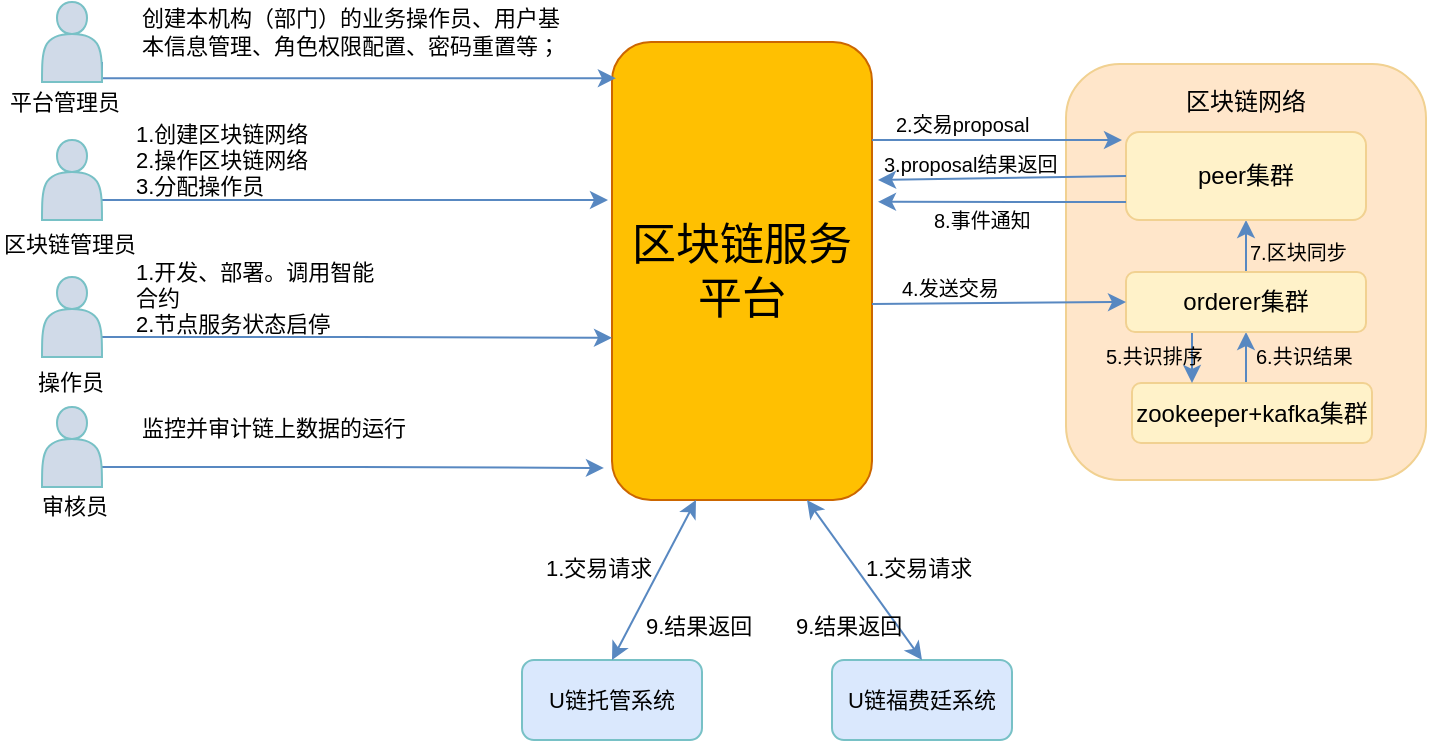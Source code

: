 <mxfile pages="1" version="11.2.3" type="github"><diagram id="iDARkXcZzcJDG8F0HFg4" name="Page-1"><mxGraphModel dx="946" dy="585" grid="1" gridSize="10" guides="1" tooltips="1" connect="1" arrows="1" fold="1" page="1" pageScale="1" pageWidth="2339" pageHeight="3300" math="0" shadow="0"><root><mxCell id="0"/><mxCell id="1" parent="0"/><mxCell id="z2rC9QvplmSaoAwjKpnh-2" value="区块链服务平台" style="rounded=1;whiteSpace=wrap;html=1;fillColor=#FFC001;fontSize=22;strokeColor=#CC6600;" vertex="1" parent="1"><mxGeometry x="350" y="81" width="130" height="229" as="geometry"/></mxCell><mxCell id="z2rC9QvplmSaoAwjKpnh-20" style="edgeStyle=orthogonalEdgeStyle;rounded=0;orthogonalLoop=1;jettySize=auto;html=1;exitX=1;exitY=0.75;exitDx=0;exitDy=0;fontSize=11;strokeColor=#5888C1;" edge="1" parent="1" source="z2rC9QvplmSaoAwjKpnh-15"><mxGeometry relative="1" as="geometry"><mxPoint x="348" y="160" as="targetPoint"/></mxGeometry></mxCell><mxCell id="z2rC9QvplmSaoAwjKpnh-15" value="" style="shape=actor;whiteSpace=wrap;html=1;fillColor=#D0DAE8;strokeColor=#78C1C6;" vertex="1" parent="1"><mxGeometry x="65" y="130" width="30" height="40" as="geometry"/></mxCell><mxCell id="z2rC9QvplmSaoAwjKpnh-8" value="平台管理员" style="text;html=1;resizable=0;points=[];autosize=1;align=left;verticalAlign=top;spacingTop=-4;fontSize=11;" vertex="1" parent="1"><mxGeometry x="47" y="102" width="80" height="20" as="geometry"/></mxCell><mxCell id="z2rC9QvplmSaoAwjKpnh-19" value="区块链管理员" style="text;html=1;resizable=0;points=[];autosize=1;align=left;verticalAlign=top;spacingTop=-4;fontSize=11;" vertex="1" parent="1"><mxGeometry x="44" y="173" width="80" height="10" as="geometry"/></mxCell><mxCell id="z2rC9QvplmSaoAwjKpnh-21" value="1.创建区块链网络&lt;br&gt;2.操作区块链网络&lt;br&gt;3.分配操作员" style="rounded=0;whiteSpace=wrap;html=1;fillColor=none;fontSize=11;align=left;strokeColor=none;" vertex="1" parent="1"><mxGeometry x="110" y="120" width="130" height="40" as="geometry"/></mxCell><mxCell id="z2rC9QvplmSaoAwjKpnh-33" style="edgeStyle=orthogonalEdgeStyle;rounded=0;orthogonalLoop=1;jettySize=auto;html=1;exitX=1;exitY=0.75;exitDx=0;exitDy=0;entryX=0.015;entryY=0.079;entryDx=0;entryDy=0;entryPerimeter=0;fontSize=11;strokeColor=#5888C1;" edge="1" parent="1" source="z2rC9QvplmSaoAwjKpnh-4" target="z2rC9QvplmSaoAwjKpnh-2"><mxGeometry relative="1" as="geometry"><Array as="points"><mxPoint x="95" y="99"/></Array></mxGeometry></mxCell><mxCell id="z2rC9QvplmSaoAwjKpnh-4" value="" style="shape=actor;whiteSpace=wrap;html=1;fillColor=#D0DAE8;strokeColor=#78C1C6;" vertex="1" parent="1"><mxGeometry x="65" y="61" width="30" height="40" as="geometry"/></mxCell><mxCell id="z2rC9QvplmSaoAwjKpnh-12" value="创建本机构（部门）的业务操作员、用户基本信息管理、角色权限配置、密码重置等；" style="rounded=0;whiteSpace=wrap;html=1;fontSize=11;strokeColor=none;fillColor=none;align=left;" vertex="1" parent="1"><mxGeometry x="112.5" y="61" width="220" height="30" as="geometry"/></mxCell><mxCell id="z2rC9QvplmSaoAwjKpnh-28" style="edgeStyle=orthogonalEdgeStyle;rounded=0;orthogonalLoop=1;jettySize=auto;html=1;exitX=1;exitY=0.75;exitDx=0;exitDy=0;entryX=0;entryY=0.646;entryDx=0;entryDy=0;entryPerimeter=0;fontSize=11;strokeColor=#5888C1;" edge="1" parent="1" source="z2rC9QvplmSaoAwjKpnh-24" target="z2rC9QvplmSaoAwjKpnh-2"><mxGeometry relative="1" as="geometry"/></mxCell><mxCell id="z2rC9QvplmSaoAwjKpnh-24" value="" style="shape=actor;whiteSpace=wrap;html=1;fillColor=#D0DAE8;strokeColor=#78C1C6;" vertex="1" parent="1"><mxGeometry x="65" y="198.5" width="30" height="40" as="geometry"/></mxCell><mxCell id="z2rC9QvplmSaoAwjKpnh-25" value="操作员" style="text;html=1;resizable=0;points=[];autosize=1;align=left;verticalAlign=top;spacingTop=-4;fontSize=11;" vertex="1" parent="1"><mxGeometry x="61" y="241.5" width="50" height="10" as="geometry"/></mxCell><mxCell id="z2rC9QvplmSaoAwjKpnh-26" value="1.开发、部署。调用智能合约&lt;br&gt;2.节点服务状态启停" style="rounded=0;whiteSpace=wrap;html=1;fillColor=none;fontSize=11;align=left;strokeColor=none;" vertex="1" parent="1"><mxGeometry x="110" y="188.5" width="130" height="40" as="geometry"/></mxCell><mxCell id="z2rC9QvplmSaoAwjKpnh-32" style="edgeStyle=orthogonalEdgeStyle;rounded=0;orthogonalLoop=1;jettySize=auto;html=1;exitX=1;exitY=0.75;exitDx=0;exitDy=0;entryX=-0.031;entryY=0.93;entryDx=0;entryDy=0;entryPerimeter=0;fontSize=11;strokeColor=#5888C1;" edge="1" parent="1" source="z2rC9QvplmSaoAwjKpnh-29" target="z2rC9QvplmSaoAwjKpnh-2"><mxGeometry relative="1" as="geometry"/></mxCell><mxCell id="z2rC9QvplmSaoAwjKpnh-29" value="" style="shape=actor;whiteSpace=wrap;html=1;fillColor=#D0DAE8;strokeColor=#78C1C6;" vertex="1" parent="1"><mxGeometry x="65" y="263.5" width="30" height="40" as="geometry"/></mxCell><mxCell id="z2rC9QvplmSaoAwjKpnh-30" value="审核员" style="text;html=1;resizable=0;points=[];autosize=1;align=left;verticalAlign=top;spacingTop=-4;fontSize=11;" vertex="1" parent="1"><mxGeometry x="63" y="303.5" width="50" height="10" as="geometry"/></mxCell><mxCell id="z2rC9QvplmSaoAwjKpnh-31" value="监控并审计链上数据的运行" style="rounded=0;whiteSpace=wrap;html=1;fillColor=none;fontSize=11;align=left;strokeColor=none;" vertex="1" parent="1"><mxGeometry x="113" y="254" width="147" height="40" as="geometry"/></mxCell><mxCell id="z2rC9QvplmSaoAwjKpnh-34" value="U链托管系统" style="rounded=1;whiteSpace=wrap;html=1;fillColor=#DAE8FD;fontSize=11;align=center;strokeColor=#78C1C6;" vertex="1" parent="1"><mxGeometry x="305" y="390" width="90" height="40" as="geometry"/></mxCell><mxCell id="z2rC9QvplmSaoAwjKpnh-35" value="U链福费廷系统" style="rounded=1;whiteSpace=wrap;html=1;fillColor=#DAE8FD;fontSize=11;align=center;strokeColor=#78C1C6;" vertex="1" parent="1"><mxGeometry x="460" y="390" width="90" height="40" as="geometry"/></mxCell><mxCell id="z2rC9QvplmSaoAwjKpnh-38" value="" style="endArrow=classic;startArrow=classic;html=1;fontSize=11;entryX=0.323;entryY=1;entryDx=0;entryDy=0;entryPerimeter=0;exitX=0.5;exitY=0;exitDx=0;exitDy=0;strokeColor=#5888C1;" edge="1" parent="1" source="z2rC9QvplmSaoAwjKpnh-34" target="z2rC9QvplmSaoAwjKpnh-2"><mxGeometry width="50" height="50" relative="1" as="geometry"><mxPoint x="350" y="380" as="sourcePoint"/><mxPoint x="400" y="330" as="targetPoint"/></mxGeometry></mxCell><mxCell id="z2rC9QvplmSaoAwjKpnh-39" value="1.交易请求" style="text;html=1;resizable=0;points=[];autosize=1;align=left;verticalAlign=top;spacingTop=-4;fontSize=11;" vertex="1" parent="1"><mxGeometry x="315" y="335" width="70" height="10" as="geometry"/></mxCell><mxCell id="z2rC9QvplmSaoAwjKpnh-40" value="9.结果返回" style="text;html=1;resizable=0;points=[];autosize=1;align=left;verticalAlign=top;spacingTop=-4;fontSize=11;" vertex="1" parent="1"><mxGeometry x="365" y="364" width="70" height="10" as="geometry"/></mxCell><mxCell id="z2rC9QvplmSaoAwjKpnh-41" value="" style="endArrow=classic;startArrow=classic;html=1;fontSize=11;entryX=0.75;entryY=1;entryDx=0;entryDy=0;exitX=0.5;exitY=0;exitDx=0;exitDy=0;strokeColor=#5888C1;" edge="1" parent="1" source="z2rC9QvplmSaoAwjKpnh-35" target="z2rC9QvplmSaoAwjKpnh-2"><mxGeometry width="50" height="50" relative="1" as="geometry"><mxPoint x="490" y="380" as="sourcePoint"/><mxPoint x="540" y="330" as="targetPoint"/></mxGeometry></mxCell><mxCell id="z2rC9QvplmSaoAwjKpnh-42" value="1.交易请求" style="text;html=1;resizable=0;points=[];autosize=1;align=left;verticalAlign=top;spacingTop=-4;fontSize=11;" vertex="1" parent="1"><mxGeometry x="475" y="335" width="70" height="10" as="geometry"/></mxCell><mxCell id="z2rC9QvplmSaoAwjKpnh-43" value="9.结果返回" style="text;html=1;resizable=0;points=[];autosize=1;align=left;verticalAlign=top;spacingTop=-4;fontSize=11;" vertex="1" parent="1"><mxGeometry x="440" y="364" width="70" height="10" as="geometry"/></mxCell><mxCell id="z2rC9QvplmSaoAwjKpnh-44" value="" style="rounded=1;whiteSpace=wrap;html=1;fillColor=#FFE6CA;fontSize=11;align=center;strokeColor=#F1D191;" vertex="1" parent="1"><mxGeometry x="577" y="92" width="180" height="208" as="geometry"/></mxCell><mxCell id="z2rC9QvplmSaoAwjKpnh-45" value="区块链网络" style="rounded=0;whiteSpace=wrap;html=1;fillColor=none;fontSize=12;align=center;strokeColor=none;" vertex="1" parent="1"><mxGeometry x="607" y="96" width="120" height="30" as="geometry"/></mxCell><mxCell id="z2rC9QvplmSaoAwjKpnh-73" style="edgeStyle=orthogonalEdgeStyle;rounded=0;orthogonalLoop=1;jettySize=auto;html=1;exitX=0.5;exitY=0;exitDx=0;exitDy=0;entryX=0.5;entryY=1;entryDx=0;entryDy=0;fontSize=10;strokeColor=#5888C1;" edge="1" parent="1" source="z2rC9QvplmSaoAwjKpnh-46" target="z2rC9QvplmSaoAwjKpnh-47"><mxGeometry relative="1" as="geometry"/></mxCell><mxCell id="z2rC9QvplmSaoAwjKpnh-46" value="zookeeper+kafka集群" style="rounded=1;whiteSpace=wrap;html=1;fillColor=#FFF2C9;fontSize=12;align=center;strokeColor=#F1D191;" vertex="1" parent="1"><mxGeometry x="610" y="251.5" width="120" height="30" as="geometry"/></mxCell><mxCell id="z2rC9QvplmSaoAwjKpnh-70" style="edgeStyle=orthogonalEdgeStyle;rounded=0;orthogonalLoop=1;jettySize=auto;html=1;exitX=0.25;exitY=1;exitDx=0;exitDy=0;entryX=0.25;entryY=0;entryDx=0;entryDy=0;fontSize=10;strokeColor=#5888C1;" edge="1" parent="1" source="z2rC9QvplmSaoAwjKpnh-47" target="z2rC9QvplmSaoAwjKpnh-46"><mxGeometry relative="1" as="geometry"/></mxCell><mxCell id="z2rC9QvplmSaoAwjKpnh-74" style="edgeStyle=orthogonalEdgeStyle;rounded=0;orthogonalLoop=1;jettySize=auto;html=1;exitX=0.5;exitY=0;exitDx=0;exitDy=0;entryX=0.5;entryY=1;entryDx=0;entryDy=0;fontSize=10;strokeColor=#5888C1;" edge="1" parent="1" source="z2rC9QvplmSaoAwjKpnh-47" target="z2rC9QvplmSaoAwjKpnh-48"><mxGeometry relative="1" as="geometry"/></mxCell><mxCell id="z2rC9QvplmSaoAwjKpnh-47" value="orderer集群" style="rounded=1;whiteSpace=wrap;html=1;fillColor=#FFF2C9;fontSize=12;align=center;strokeColor=#F1D191;" vertex="1" parent="1"><mxGeometry x="607" y="196" width="120" height="30" as="geometry"/></mxCell><mxCell id="z2rC9QvplmSaoAwjKpnh-48" value="peer集群" style="rounded=1;whiteSpace=wrap;html=1;fillColor=#FFF2C9;fontSize=12;align=center;strokeColor=#F1D191;" vertex="1" parent="1"><mxGeometry x="607" y="126" width="120" height="44" as="geometry"/></mxCell><mxCell id="z2rC9QvplmSaoAwjKpnh-62" value="" style="endArrow=classic;html=1;fontSize=10;strokeColor=#5888C1;" edge="1" parent="1"><mxGeometry width="50" height="50" relative="1" as="geometry"><mxPoint x="480" y="130" as="sourcePoint"/><mxPoint x="605" y="130" as="targetPoint"/></mxGeometry></mxCell><mxCell id="z2rC9QvplmSaoAwjKpnh-63" value="2.交易proposal" style="text;html=1;resizable=0;points=[];autosize=1;align=left;verticalAlign=top;spacingTop=-4;fontSize=10;" vertex="1" parent="1"><mxGeometry x="490" y="114" width="80" height="10" as="geometry"/></mxCell><mxCell id="z2rC9QvplmSaoAwjKpnh-64" value="" style="endArrow=classic;html=1;fontSize=10;exitX=0;exitY=0.5;exitDx=0;exitDy=0;strokeColor=#5888C1;" edge="1" parent="1" source="z2rC9QvplmSaoAwjKpnh-48"><mxGeometry width="50" height="50" relative="1" as="geometry"><mxPoint x="500" y="200" as="sourcePoint"/><mxPoint x="483" y="150" as="targetPoint"/></mxGeometry></mxCell><mxCell id="z2rC9QvplmSaoAwjKpnh-65" value="3.proposal结果返回" style="text;html=1;resizable=0;points=[];autosize=1;align=left;verticalAlign=top;spacingTop=-4;fontSize=10;" vertex="1" parent="1"><mxGeometry x="484" y="134" width="100" height="10" as="geometry"/></mxCell><mxCell id="z2rC9QvplmSaoAwjKpnh-68" value="" style="endArrow=classic;html=1;fontSize=10;entryX=0;entryY=0.5;entryDx=0;entryDy=0;exitX=1;exitY=0.572;exitDx=0;exitDy=0;exitPerimeter=0;strokeColor=#5888C1;" edge="1" parent="1" source="z2rC9QvplmSaoAwjKpnh-2" target="z2rC9QvplmSaoAwjKpnh-47"><mxGeometry width="50" height="50" relative="1" as="geometry"><mxPoint x="510" y="250" as="sourcePoint"/><mxPoint x="560" y="200" as="targetPoint"/></mxGeometry></mxCell><mxCell id="z2rC9QvplmSaoAwjKpnh-69" value="4.发送交易" style="text;html=1;resizable=0;points=[];autosize=1;align=left;verticalAlign=top;spacingTop=-4;fontSize=10;" vertex="1" parent="1"><mxGeometry x="493" y="196" width="60" height="10" as="geometry"/></mxCell><mxCell id="z2rC9QvplmSaoAwjKpnh-71" value="5.共识排序" style="text;html=1;resizable=0;points=[];autosize=1;align=left;verticalAlign=top;spacingTop=-4;fontSize=10;" vertex="1" parent="1"><mxGeometry x="595" y="230" width="60" height="10" as="geometry"/></mxCell><mxCell id="z2rC9QvplmSaoAwjKpnh-72" value="6.共识结果" style="text;html=1;resizable=0;points=[];autosize=1;align=left;verticalAlign=top;spacingTop=-4;fontSize=10;" vertex="1" parent="1"><mxGeometry x="670" y="230" width="60" height="10" as="geometry"/></mxCell><mxCell id="z2rC9QvplmSaoAwjKpnh-75" value="7.区块同步" style="text;html=1;resizable=0;points=[];autosize=1;align=left;verticalAlign=top;spacingTop=-4;fontSize=10;" vertex="1" parent="1"><mxGeometry x="667" y="178" width="60" height="10" as="geometry"/></mxCell><mxCell id="z2rC9QvplmSaoAwjKpnh-77" value="" style="endArrow=classic;html=1;fontSize=10;entryX=1.023;entryY=0.349;entryDx=0;entryDy=0;entryPerimeter=0;strokeColor=#5888C1;" edge="1" parent="1" target="z2rC9QvplmSaoAwjKpnh-2"><mxGeometry width="50" height="50" relative="1" as="geometry"><mxPoint x="607" y="161" as="sourcePoint"/><mxPoint x="560" y="160" as="targetPoint"/></mxGeometry></mxCell><mxCell id="z2rC9QvplmSaoAwjKpnh-78" value="8.事件通知" style="text;html=1;resizable=0;points=[];autosize=1;align=left;verticalAlign=top;spacingTop=-4;fontSize=10;" vertex="1" parent="1"><mxGeometry x="509" y="162" width="60" height="10" as="geometry"/></mxCell></root></mxGraphModel></diagram></mxfile>